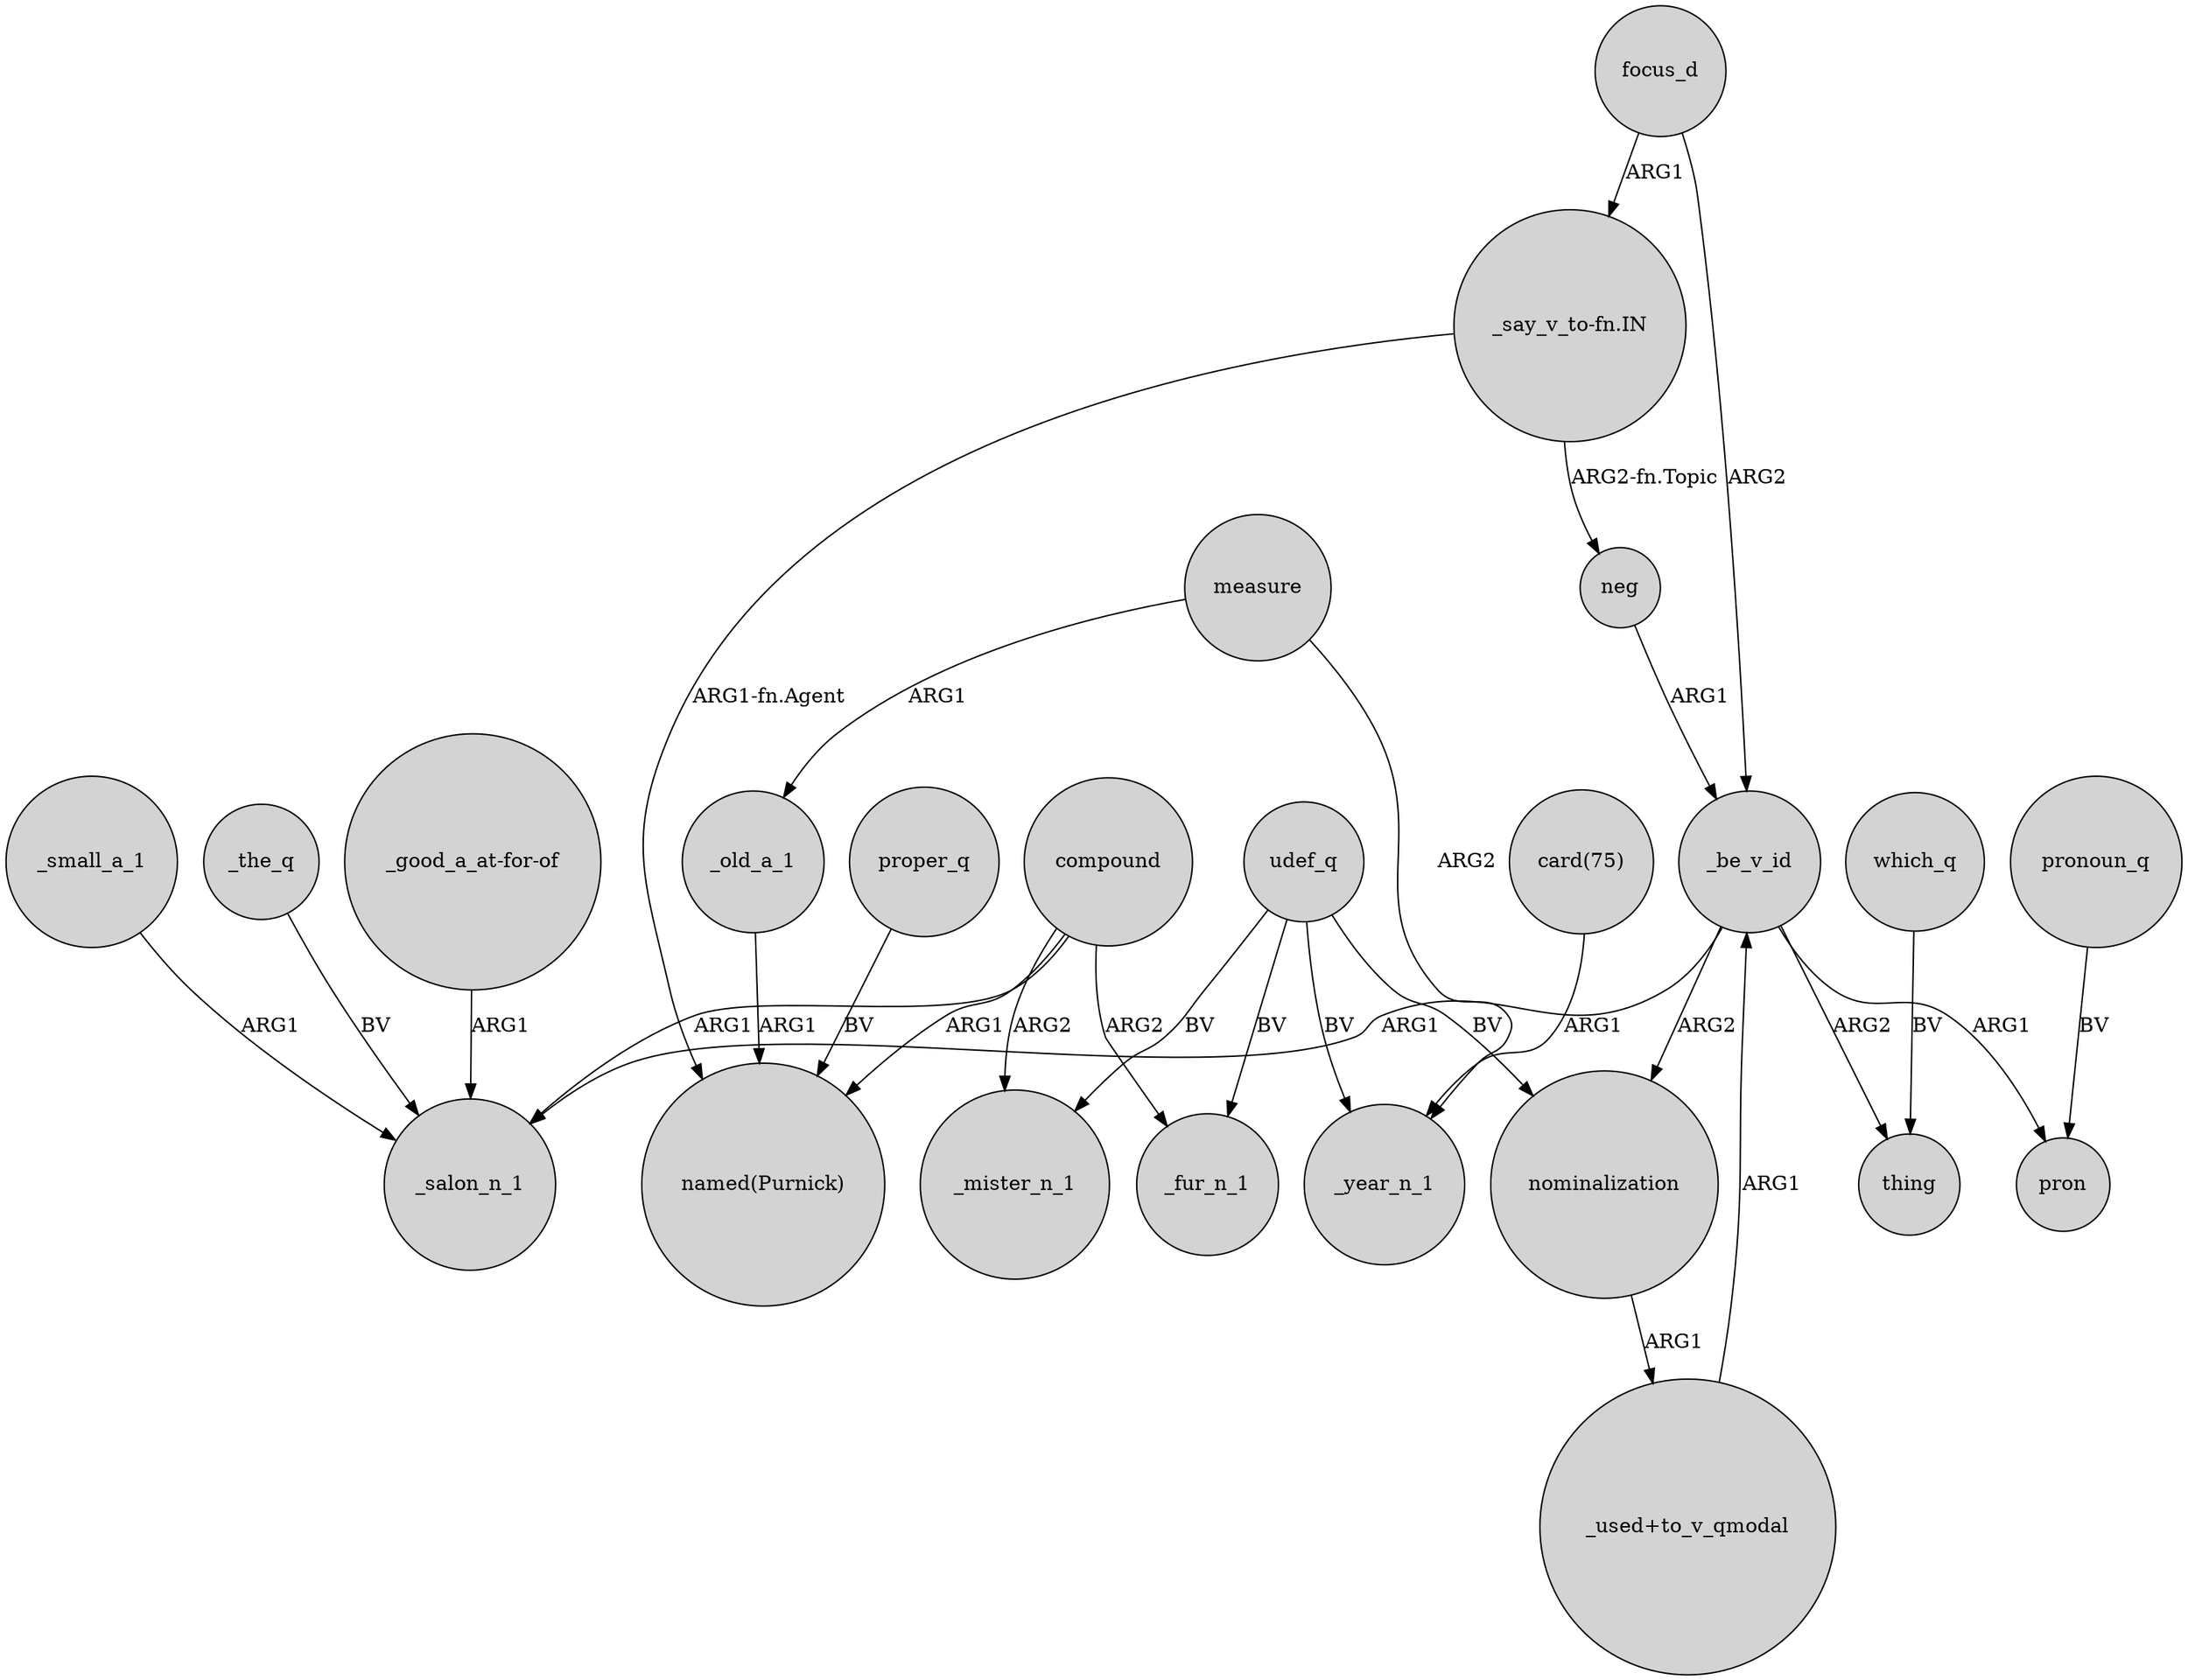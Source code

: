 digraph {
	node [shape=circle style=filled]
	focus_d -> _be_v_id [label=ARG2]
	proper_q -> "named(Purnick)" [label=BV]
	"_used+to_v_qmodal" -> _be_v_id [label=ARG1]
	measure -> _year_n_1 [label=ARG2]
	compound -> _salon_n_1 [label=ARG1]
	_old_a_1 -> "named(Purnick)" [label=ARG1]
	compound -> _mister_n_1 [label=ARG2]
	udef_q -> _mister_n_1 [label=BV]
	_be_v_id -> pron [label=ARG1]
	measure -> _old_a_1 [label=ARG1]
	pronoun_q -> pron [label=BV]
	_small_a_1 -> _salon_n_1 [label=ARG1]
	compound -> _fur_n_1 [label=ARG2]
	"card(75)" -> _year_n_1 [label=ARG1]
	_be_v_id -> nominalization [label=ARG2]
	compound -> "named(Purnick)" [label=ARG1]
	udef_q -> nominalization [label=BV]
	_the_q -> _salon_n_1 [label=BV]
	udef_q -> _fur_n_1 [label=BV]
	"_good_a_at-for-of" -> _salon_n_1 [label=ARG1]
	_be_v_id -> _salon_n_1 [label=ARG1]
	neg -> _be_v_id [label=ARG1]
	"_say_v_to-fn.IN" -> neg [label="ARG2-fn.Topic"]
	udef_q -> _year_n_1 [label=BV]
	nominalization -> "_used+to_v_qmodal" [label=ARG1]
	_be_v_id -> thing [label=ARG2]
	"_say_v_to-fn.IN" -> "named(Purnick)" [label="ARG1-fn.Agent"]
	focus_d -> "_say_v_to-fn.IN" [label=ARG1]
	which_q -> thing [label=BV]
}

